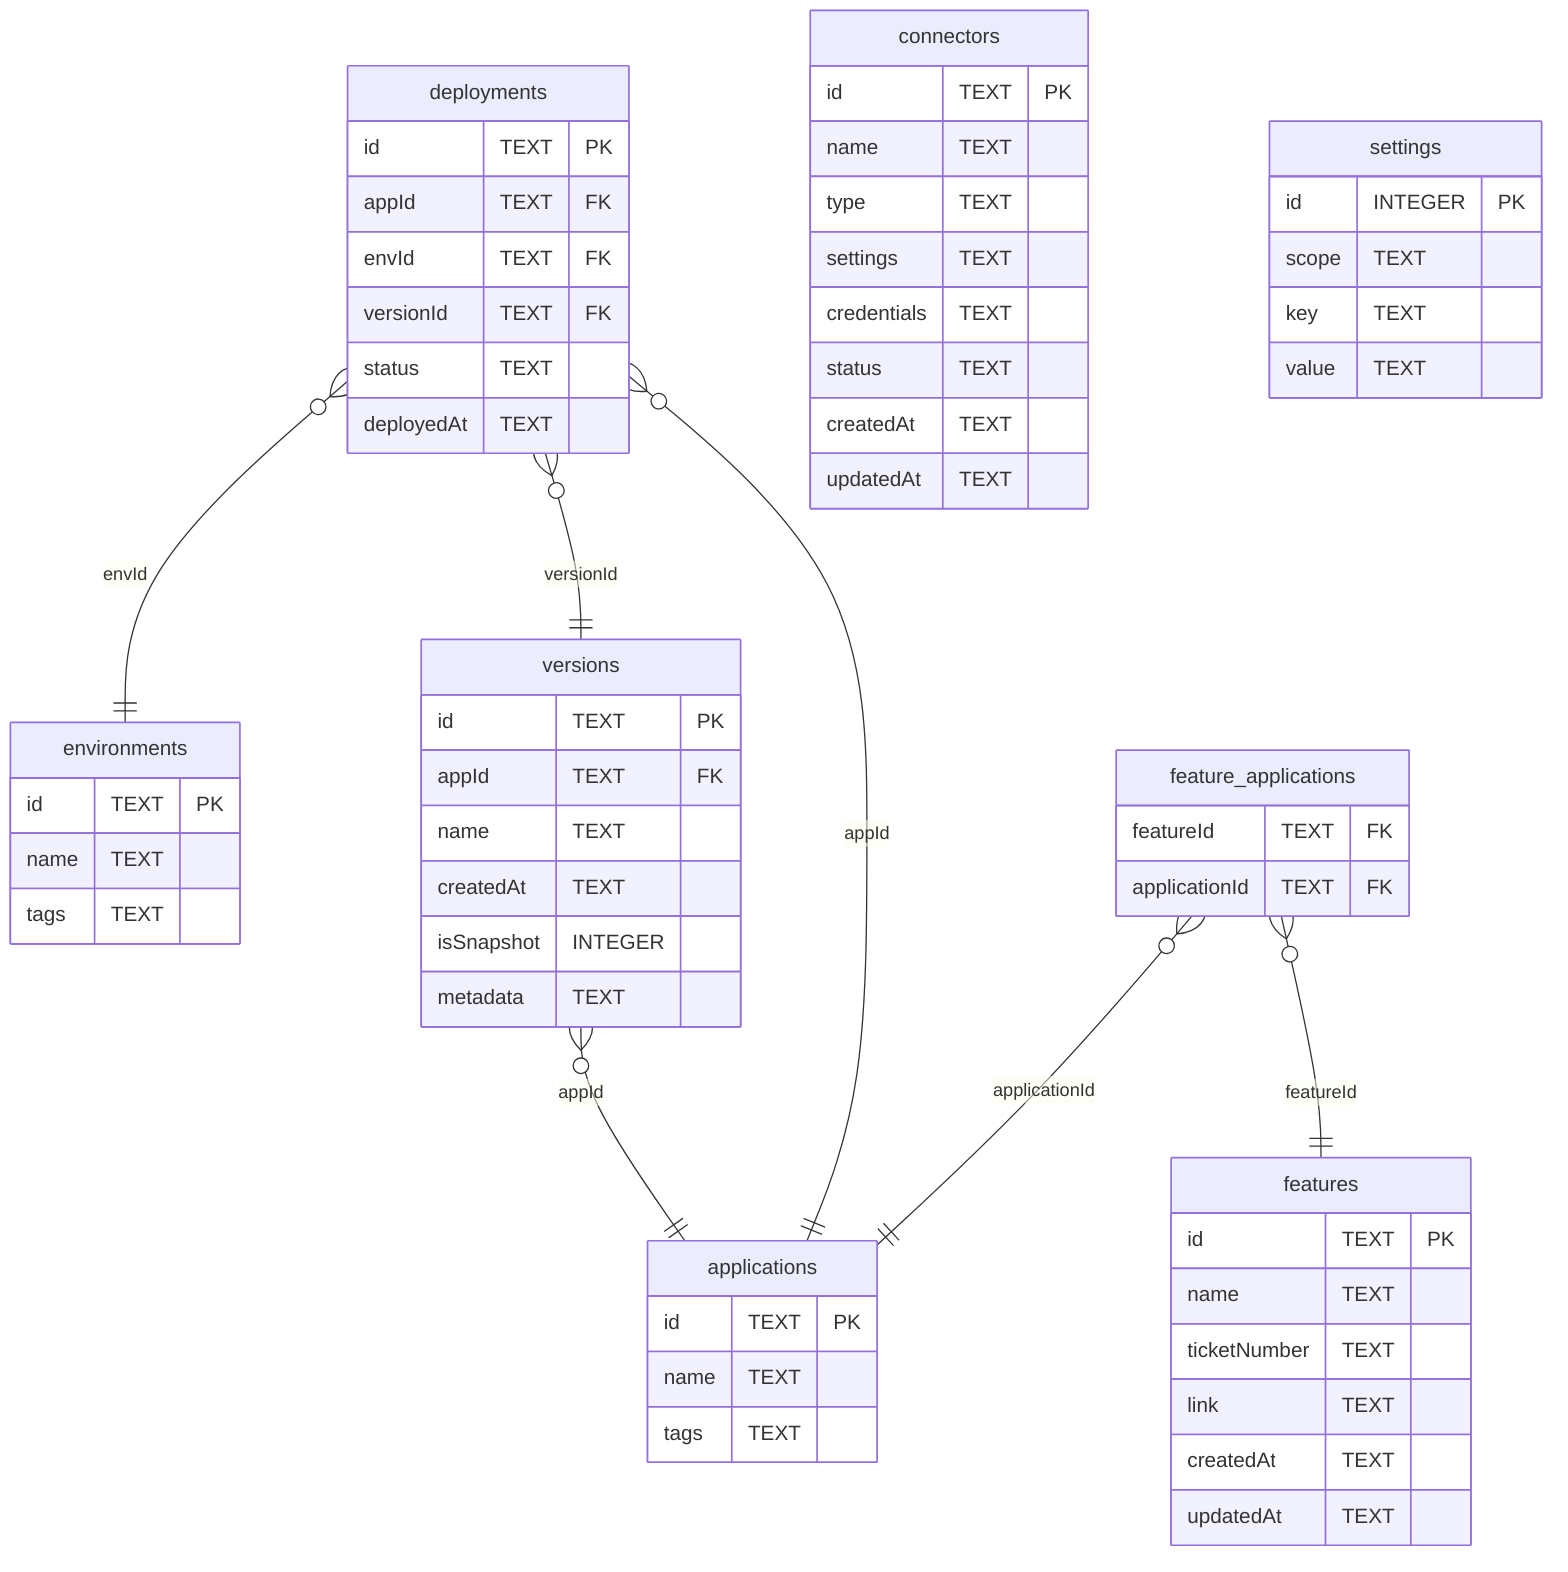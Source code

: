 erDiagram
  applications {
    id TEXT PK
    name TEXT
    tags TEXT
  }
  environments {
    id TEXT PK
    name TEXT
    tags TEXT
  }
  versions {
    id TEXT PK
    appId TEXT FK
    name TEXT
    createdAt TEXT
    isSnapshot INTEGER
    metadata TEXT
  }
  deployments {
    id TEXT PK
    appId TEXT FK
    envId TEXT FK
    versionId TEXT FK
    status TEXT
    deployedAt TEXT
  }
  features {
    id TEXT PK
    name TEXT
    ticketNumber TEXT
    link TEXT
    createdAt TEXT
    updatedAt TEXT
  }
  feature_applications {
    featureId TEXT FK
    applicationId TEXT FK
  }
  connectors {
    id TEXT PK
    name TEXT
    type TEXT
    settings TEXT
    credentials TEXT
    status TEXT
    createdAt TEXT
    updatedAt TEXT
  }
  settings {
    id INTEGER PK
    scope TEXT
    key TEXT
    value TEXT
  }
  
  versions }o--|| applications : "appId"
  deployments }o--|| applications : "appId"
  deployments }o--|| environments : "envId"
  deployments }o--|| versions : "versionId"
  feature_applications }o--|| features : "featureId"
  feature_applications }o--|| applications : "applicationId"